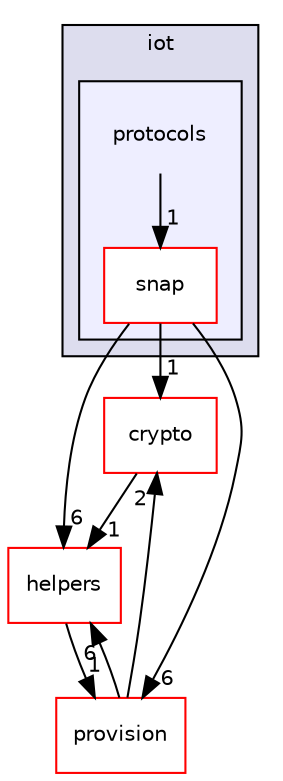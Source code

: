 digraph "protocols" {
  compound=true
  node [ fontsize="10", fontname="Helvetica"];
  edge [ labelfontsize="10", labelfontname="Helvetica"];
  subgraph clusterdir_76c6552cc82eda007a698da937581b9e {
    graph [ bgcolor="#ddddee", pencolor="black", label="iot" fontname="Helvetica", fontsize="10", URL="dir_76c6552cc82eda007a698da937581b9e.html"]
  subgraph clusterdir_a545be9a4669b66880684555ddb858f1 {
    graph [ bgcolor="#eeeeff", pencolor="black", label="" URL="dir_a545be9a4669b66880684555ddb858f1.html"];
    dir_a545be9a4669b66880684555ddb858f1 [shape=plaintext label="protocols"];
    dir_30ba789c892c59a3b74ccd5ba53c5eb8 [shape=box label="snap" color="red" fillcolor="white" style="filled" URL="dir_30ba789c892c59a3b74ccd5ba53c5eb8.html"];
  }
  }
  dir_fdd8a560e62e0c17cb1c1d2c36eb6160 [shape=box label="crypto" fillcolor="white" style="filled" color="red" URL="dir_fdd8a560e62e0c17cb1c1d2c36eb6160.html"];
  dir_861f50189fda057e6c57d1c1130602b3 [shape=box label="helpers" fillcolor="white" style="filled" color="red" URL="dir_861f50189fda057e6c57d1c1130602b3.html"];
  dir_82c980a174055921978dd849981d489c [shape=box label="provision" fillcolor="white" style="filled" color="red" URL="dir_82c980a174055921978dd849981d489c.html"];
  dir_a545be9a4669b66880684555ddb858f1->dir_30ba789c892c59a3b74ccd5ba53c5eb8 [headlabel="1", labeldistance=1.5 headhref="dir_000048_000049.html"];
  dir_30ba789c892c59a3b74ccd5ba53c5eb8->dir_fdd8a560e62e0c17cb1c1d2c36eb6160 [headlabel="1", labeldistance=1.5 headhref="dir_000049_000014.html"];
  dir_30ba789c892c59a3b74ccd5ba53c5eb8->dir_861f50189fda057e6c57d1c1130602b3 [headlabel="6", labeldistance=1.5 headhref="dir_000049_000052.html"];
  dir_30ba789c892c59a3b74ccd5ba53c5eb8->dir_82c980a174055921978dd849981d489c [headlabel="6", labeldistance=1.5 headhref="dir_000049_000068.html"];
  dir_861f50189fda057e6c57d1c1130602b3->dir_82c980a174055921978dd849981d489c [headlabel="1", labeldistance=1.5 headhref="dir_000052_000068.html"];
  dir_fdd8a560e62e0c17cb1c1d2c36eb6160->dir_861f50189fda057e6c57d1c1130602b3 [headlabel="1", labeldistance=1.5 headhref="dir_000014_000052.html"];
  dir_82c980a174055921978dd849981d489c->dir_fdd8a560e62e0c17cb1c1d2c36eb6160 [headlabel="2", labeldistance=1.5 headhref="dir_000068_000014.html"];
  dir_82c980a174055921978dd849981d489c->dir_861f50189fda057e6c57d1c1130602b3 [headlabel="6", labeldistance=1.5 headhref="dir_000068_000052.html"];
}
